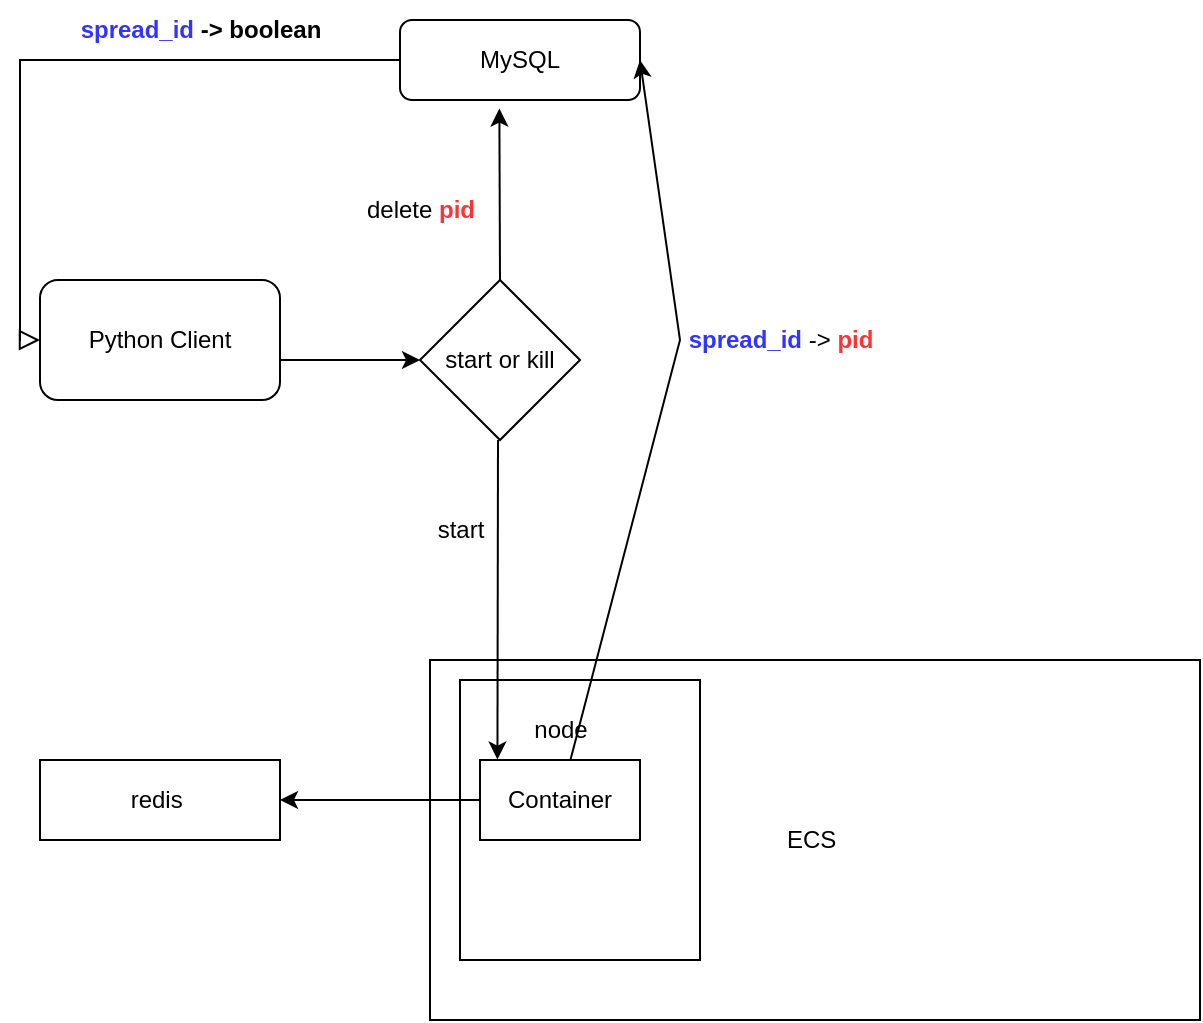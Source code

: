 <mxfile version="21.1.4" type="github">
  <diagram id="C5RBs43oDa-KdzZeNtuy" name="Page-1">
    <mxGraphModel dx="1045" dy="571" grid="1" gridSize="10" guides="1" tooltips="1" connect="1" arrows="1" fold="1" page="1" pageScale="1" pageWidth="827" pageHeight="1169" math="0" shadow="0">
      <root>
        <mxCell id="WIyWlLk6GJQsqaUBKTNV-0" />
        <mxCell id="WIyWlLk6GJQsqaUBKTNV-1" parent="WIyWlLk6GJQsqaUBKTNV-0" />
        <mxCell id="k5MqhyDZQ72R1uKv3cKt-11" value="ECS&amp;nbsp;" style="rounded=0;whiteSpace=wrap;html=1;" vertex="1" parent="WIyWlLk6GJQsqaUBKTNV-1">
          <mxGeometry x="255" y="390" width="385" height="180" as="geometry" />
        </mxCell>
        <mxCell id="k5MqhyDZQ72R1uKv3cKt-12" value="&lt;p&gt;&lt;br&gt;&lt;/p&gt;" style="rounded=0;whiteSpace=wrap;html=1;align=left;" vertex="1" parent="WIyWlLk6GJQsqaUBKTNV-1">
          <mxGeometry x="270" y="400" width="120" height="140" as="geometry" />
        </mxCell>
        <mxCell id="WIyWlLk6GJQsqaUBKTNV-2" value="" style="rounded=0;html=1;jettySize=auto;orthogonalLoop=1;fontSize=11;endArrow=block;endFill=0;endSize=8;strokeWidth=1;shadow=0;labelBackgroundColor=none;edgeStyle=orthogonalEdgeStyle;" parent="WIyWlLk6GJQsqaUBKTNV-1" source="WIyWlLk6GJQsqaUBKTNV-3" target="k5MqhyDZQ72R1uKv3cKt-0" edge="1">
          <mxGeometry relative="1" as="geometry">
            <mxPoint x="300" y="180" as="targetPoint" />
            <Array as="points">
              <mxPoint x="50" y="90" />
              <mxPoint x="50" y="230" />
            </Array>
          </mxGeometry>
        </mxCell>
        <mxCell id="WIyWlLk6GJQsqaUBKTNV-3" value="MySQL" style="rounded=1;whiteSpace=wrap;html=1;fontSize=12;glass=0;strokeWidth=1;shadow=0;" parent="WIyWlLk6GJQsqaUBKTNV-1" vertex="1">
          <mxGeometry x="240" y="70" width="120" height="40" as="geometry" />
        </mxCell>
        <mxCell id="k5MqhyDZQ72R1uKv3cKt-0" value="Python Client" style="rounded=1;whiteSpace=wrap;html=1;" vertex="1" parent="WIyWlLk6GJQsqaUBKTNV-1">
          <mxGeometry x="60" y="200" width="120" height="60" as="geometry" />
        </mxCell>
        <mxCell id="k5MqhyDZQ72R1uKv3cKt-2" value="&lt;b&gt;&lt;font color=&quot;#3333ff&quot;&gt;spread_id &lt;/font&gt;-&amp;gt; boolean&lt;/b&gt;" style="text;html=1;align=center;verticalAlign=middle;resizable=0;points=[];autosize=1;strokeColor=none;fillColor=none;" vertex="1" parent="WIyWlLk6GJQsqaUBKTNV-1">
          <mxGeometry x="70" y="60" width="140" height="30" as="geometry" />
        </mxCell>
        <mxCell id="k5MqhyDZQ72R1uKv3cKt-7" value="Container" style="rounded=0;whiteSpace=wrap;html=1;" vertex="1" parent="WIyWlLk6GJQsqaUBKTNV-1">
          <mxGeometry x="280" y="440" width="80" height="40" as="geometry" />
        </mxCell>
        <mxCell id="k5MqhyDZQ72R1uKv3cKt-9" value="" style="endArrow=classic;html=1;rounded=0;entryX=0.109;entryY=-0.006;entryDx=0;entryDy=0;entryPerimeter=0;" edge="1" parent="WIyWlLk6GJQsqaUBKTNV-1" target="k5MqhyDZQ72R1uKv3cKt-7">
          <mxGeometry width="50" height="50" relative="1" as="geometry">
            <mxPoint x="289" y="280" as="sourcePoint" />
            <mxPoint x="290.5" y="310" as="targetPoint" />
          </mxGeometry>
        </mxCell>
        <mxCell id="k5MqhyDZQ72R1uKv3cKt-10" value="start" style="text;html=1;align=center;verticalAlign=middle;resizable=0;points=[];autosize=1;strokeColor=none;fillColor=none;" vertex="1" parent="WIyWlLk6GJQsqaUBKTNV-1">
          <mxGeometry x="245" y="310" width="50" height="30" as="geometry" />
        </mxCell>
        <mxCell id="k5MqhyDZQ72R1uKv3cKt-13" value="node" style="text;html=1;align=center;verticalAlign=middle;resizable=0;points=[];autosize=1;strokeColor=none;fillColor=none;" vertex="1" parent="WIyWlLk6GJQsqaUBKTNV-1">
          <mxGeometry x="295" y="410" width="50" height="30" as="geometry" />
        </mxCell>
        <mxCell id="k5MqhyDZQ72R1uKv3cKt-19" value="" style="endArrow=classic;html=1;rounded=0;entryX=1;entryY=0.5;entryDx=0;entryDy=0;" edge="1" parent="WIyWlLk6GJQsqaUBKTNV-1" source="k5MqhyDZQ72R1uKv3cKt-7" target="WIyWlLk6GJQsqaUBKTNV-3">
          <mxGeometry width="50" height="50" relative="1" as="geometry">
            <mxPoint x="345" y="360" as="sourcePoint" />
            <mxPoint x="390" y="160" as="targetPoint" />
            <Array as="points">
              <mxPoint x="380" y="230" />
            </Array>
          </mxGeometry>
        </mxCell>
        <mxCell id="k5MqhyDZQ72R1uKv3cKt-21" value="&lt;font color=&quot;#3333ff&quot;&gt;&lt;b&gt;spread_id&lt;/b&gt;&lt;/font&gt;&amp;nbsp;-&amp;gt;&amp;nbsp;&lt;font color=&quot;#ff3333&quot;&gt;&lt;b&gt;pid&lt;/b&gt;&lt;/font&gt;" style="text;html=1;align=center;verticalAlign=middle;resizable=0;points=[];autosize=1;strokeColor=none;fillColor=none;" vertex="1" parent="WIyWlLk6GJQsqaUBKTNV-1">
          <mxGeometry x="370" y="215" width="120" height="30" as="geometry" />
        </mxCell>
        <mxCell id="k5MqhyDZQ72R1uKv3cKt-25" value="delete &lt;b&gt;&lt;font color=&quot;#ff3333&quot;&gt;pid&lt;/font&gt;&lt;/b&gt;" style="text;html=1;align=center;verticalAlign=middle;resizable=0;points=[];autosize=1;strokeColor=none;fillColor=none;" vertex="1" parent="WIyWlLk6GJQsqaUBKTNV-1">
          <mxGeometry x="210" y="150" width="80" height="30" as="geometry" />
        </mxCell>
        <mxCell id="k5MqhyDZQ72R1uKv3cKt-26" value="start or kill" style="rhombus;whiteSpace=wrap;html=1;" vertex="1" parent="WIyWlLk6GJQsqaUBKTNV-1">
          <mxGeometry x="250" y="200" width="80" height="80" as="geometry" />
        </mxCell>
        <mxCell id="k5MqhyDZQ72R1uKv3cKt-27" value="" style="endArrow=classic;html=1;rounded=0;entryX=0;entryY=0.5;entryDx=0;entryDy=0;" edge="1" parent="WIyWlLk6GJQsqaUBKTNV-1" target="k5MqhyDZQ72R1uKv3cKt-26">
          <mxGeometry width="50" height="50" relative="1" as="geometry">
            <mxPoint x="180" y="240" as="sourcePoint" />
            <mxPoint x="230" y="190" as="targetPoint" />
          </mxGeometry>
        </mxCell>
        <mxCell id="k5MqhyDZQ72R1uKv3cKt-30" value="" style="endArrow=classic;html=1;rounded=0;entryX=0.414;entryY=1.107;entryDx=0;entryDy=0;entryPerimeter=0;" edge="1" parent="WIyWlLk6GJQsqaUBKTNV-1" target="WIyWlLk6GJQsqaUBKTNV-3">
          <mxGeometry width="50" height="50" relative="1" as="geometry">
            <mxPoint x="290" y="200" as="sourcePoint" />
            <mxPoint x="340" y="150" as="targetPoint" />
          </mxGeometry>
        </mxCell>
        <mxCell id="k5MqhyDZQ72R1uKv3cKt-31" value="redis&amp;nbsp;" style="rounded=0;whiteSpace=wrap;html=1;" vertex="1" parent="WIyWlLk6GJQsqaUBKTNV-1">
          <mxGeometry x="60" y="440" width="120" height="40" as="geometry" />
        </mxCell>
        <mxCell id="k5MqhyDZQ72R1uKv3cKt-32" value="" style="endArrow=classic;html=1;rounded=0;entryX=1;entryY=0.5;entryDx=0;entryDy=0;exitX=0;exitY=0.5;exitDx=0;exitDy=0;" edge="1" parent="WIyWlLk6GJQsqaUBKTNV-1" source="k5MqhyDZQ72R1uKv3cKt-7" target="k5MqhyDZQ72R1uKv3cKt-31">
          <mxGeometry width="50" height="50" relative="1" as="geometry">
            <mxPoint x="180" y="480" as="sourcePoint" />
            <mxPoint x="230" y="430" as="targetPoint" />
          </mxGeometry>
        </mxCell>
      </root>
    </mxGraphModel>
  </diagram>
</mxfile>
